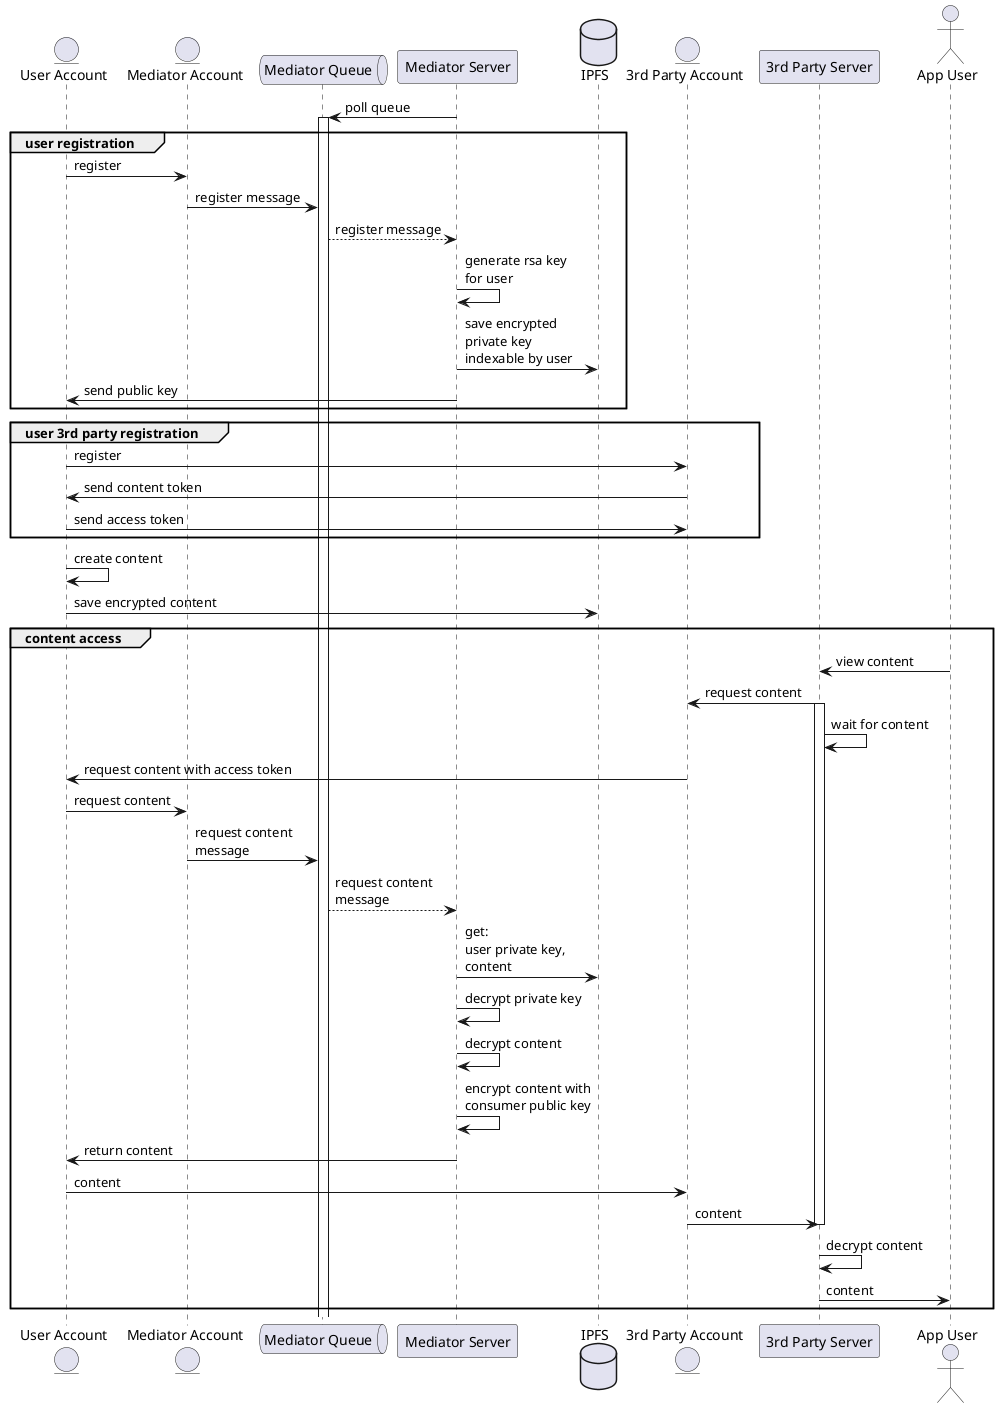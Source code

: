 @startuml

entity "User Account" as user
entity "Mediator Account" as mAccount
queue "Mediator Queue" as mQueue
participant "Mediator Server" as mServer
database IPFS as ipfs
entity "3rd Party Account" as consumer
participant "3rd Party Server" as cServer
actor "App User" as appUser

mServer -> mQueue : poll queue
activate mQueue

group user registration
    user -> mAccount : register
    mAccount -> mQueue : register message
    mQueue --> mServer : register message
    mServer -> mServer : generate rsa key\nfor user
    mServer -> ipfs : save encrypted\nprivate key\nindexable by user
    mServer -> user : send public key
end
group user 3rd party registration
    user -> consumer : register
    consumer -> user : send content token
    user -> consumer : send access token
end
user -> user : create content
user -> ipfs : save encrypted content
group content access
    appUser -> cServer : view content
    cServer -> consumer : request content
    activate cServer
    cServer -> cServer : wait for content
    consumer -> user : request content with access token
    user -> mAccount : request content
    mAccount -> mQueue : request content\nmessage
    mQueue --> mServer : request content\nmessage
    mServer -> ipfs : get:\nuser private key,\ncontent
    mServer -> mServer : decrypt private key
    mServer -> mServer : decrypt content
    mServer -> mServer : encrypt content with\nconsumer public key
    mServer -> user : return content
    user -> consumer : content
    consumer -> cServer : content
    deactivate cServer
    cServer -> cServer : decrypt content
    cServer -> appUser : content
end

@enduml